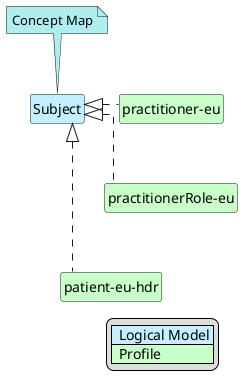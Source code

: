 @startuml
hide circle
hide stereotype
hide members
hide methods
skinparam linetype ortho
skinparam class {
BackgroundColor<<LogicalModel>> #APPLICATION
BackgroundColor<<Profile>> #TECHNOLOGY
}
legend right
| <#APPLICATION>  Logical Model |
| <#TECHNOLOGY>  Profile |
endlegend
class "Subject" <<LogicalModel>> [[StructureDefinition-Subject.html]]
note top #PaleTurquoise [[ConceptMap-subject2FHIR-eu-hdr.html]]
Concept Map
endnote
class "practitioner-eu" <<Profile>> [[StructureDefinition-practitioner-eu.html]]
"Subject" <|. "practitioner-eu"
class "practitionerRole-eu" <<Profile>> [[StructureDefinition-practitionerRole-eu.html]]
"Subject" <|. "practitionerRole-eu"
"practitioner-eu" -d[hidden]-> "practitionerRole-eu"
class "patient-eu-hdr" <<Profile>> [[StructureDefinition-patient-eu-hdr.html]]
"Subject" <|. "patient-eu-hdr"
"practitionerRole-eu" -d[hidden]-> "patient-eu-hdr"
@enduml